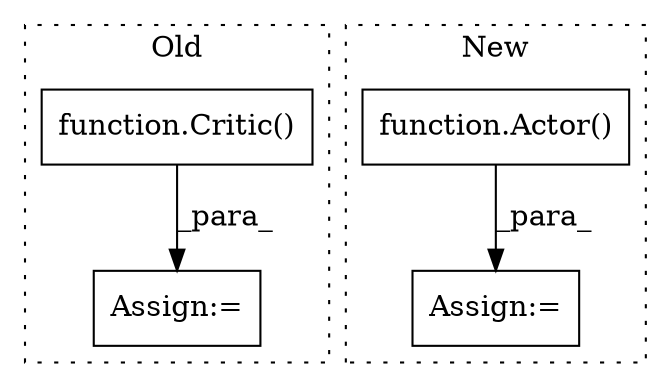 digraph G {
subgraph cluster0 {
1 [label="function.Critic()" a="75" s="11189,11223" l="7,1" shape="box"];
3 [label="Assign:=" a="68" s="11473" l="3" shape="box"];
label = "Old";
style="dotted";
}
subgraph cluster1 {
2 [label="function.Actor()" a="75" s="13579,13623" l="6,1" shape="box"];
4 [label="Assign:=" a="68" s="14508" l="3" shape="box"];
label = "New";
style="dotted";
}
1 -> 3 [label="_para_"];
2 -> 4 [label="_para_"];
}